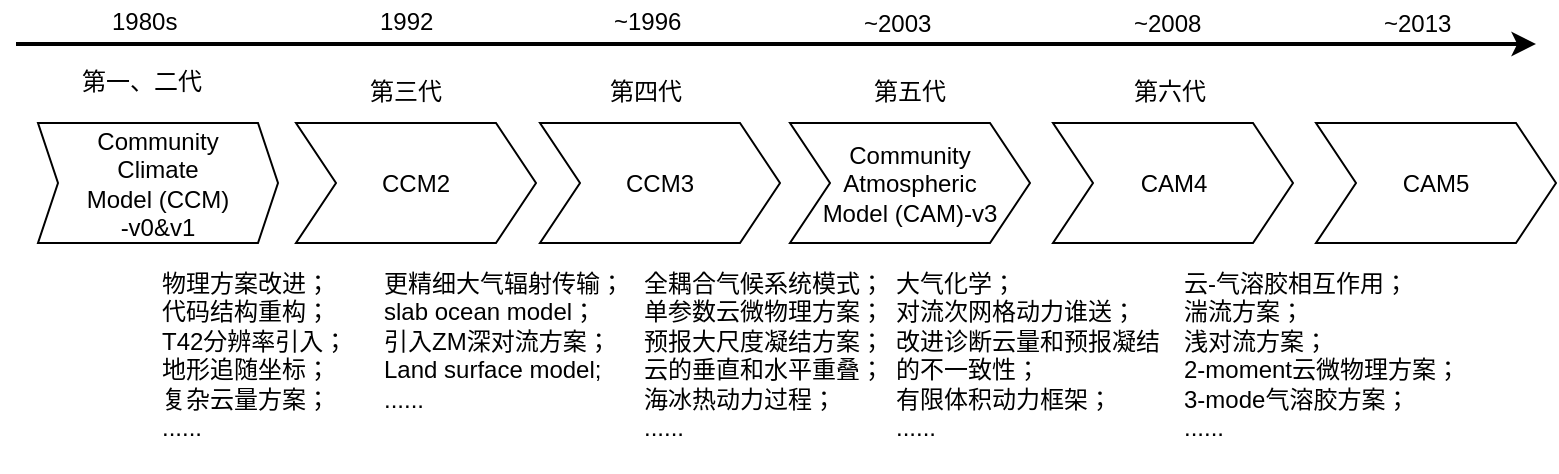 <mxfile version="10.6.7" type="github"><diagram id="yviibQ4eNiCCNetYqgeV" name="ç¬¬ 1 é¡µ"><mxGraphModel dx="865" dy="593" grid="1" gridSize="10" guides="1" tooltips="1" connect="1" arrows="1" fold="1" page="1" pageScale="1" pageWidth="827" pageHeight="1169" math="0" shadow="0"><root><mxCell id="0"/><mxCell id="1" parent="0"/><mxCell id="P2WO9MebloP_8y7KyNzN-1" value="Community &lt;br&gt;Climate &lt;br&gt;Model (CCM)&lt;br&gt;-v0&amp;amp;v1" style="shape=step;perimeter=stepPerimeter;whiteSpace=wrap;html=1;fixedSize=1;size=10;" parent="1" vertex="1"><mxGeometry x="31" y="128.5" width="120" height="60" as="geometry"/></mxCell><mxCell id="P2WO9MebloP_8y7KyNzN-2" value="CCM2" style="shape=step;perimeter=stepPerimeter;whiteSpace=wrap;html=1;fixedSize=1;" parent="1" vertex="1"><mxGeometry x="160" y="128.5" width="120" height="60" as="geometry"/></mxCell><mxCell id="P2WO9MebloP_8y7KyNzN-5" value="CCM3" style="shape=step;perimeter=stepPerimeter;whiteSpace=wrap;html=1;fixedSize=1;" parent="1" vertex="1"><mxGeometry x="282" y="128.5" width="120" height="60" as="geometry"/></mxCell><mxCell id="P2WO9MebloP_8y7KyNzN-6" value="Community &lt;br&gt;Atmospheric &lt;br&gt;Model (CAM)-v3" style="shape=step;perimeter=stepPerimeter;whiteSpace=wrap;html=1;fixedSize=1;" parent="1" vertex="1"><mxGeometry x="407" y="128.5" width="120" height="60" as="geometry"/></mxCell><mxCell id="P2WO9MebloP_8y7KyNzN-7" value="CAM4" style="shape=step;perimeter=stepPerimeter;whiteSpace=wrap;html=1;fixedSize=1;" parent="1" vertex="1"><mxGeometry x="538.5" y="128.5" width="120" height="60" as="geometry"/></mxCell><mxCell id="P2WO9MebloP_8y7KyNzN-8" value="CAM5" style="shape=step;perimeter=stepPerimeter;whiteSpace=wrap;html=1;fixedSize=1;" parent="1" vertex="1"><mxGeometry x="670" y="128.5" width="120" height="60" as="geometry"/></mxCell><mxCell id="P2WO9MebloP_8y7KyNzN-12" value="1980s" style="text;html=1;resizable=0;points=[];autosize=1;align=left;verticalAlign=top;spacingTop=-4;" parent="1" vertex="1"><mxGeometry x="66" y="67.5" width="50" height="20" as="geometry"/></mxCell><mxCell id="P2WO9MebloP_8y7KyNzN-13" value="~1996" style="text;html=1;resizable=0;points=[];autosize=1;align=left;verticalAlign=top;spacingTop=-4;" parent="1" vertex="1"><mxGeometry x="317" y="67.5" width="50" height="20" as="geometry"/></mxCell><mxCell id="P2WO9MebloP_8y7KyNzN-14" value="~2008" style="text;html=1;resizable=0;points=[];autosize=1;align=left;verticalAlign=top;spacingTop=-4;" parent="1" vertex="1"><mxGeometry x="577" y="69" width="50" height="20" as="geometry"/></mxCell><mxCell id="P2WO9MebloP_8y7KyNzN-15" value="~2003" style="text;html=1;resizable=0;points=[];autosize=1;align=left;verticalAlign=top;spacingTop=-4;" parent="1" vertex="1"><mxGeometry x="442" y="69" width="50" height="20" as="geometry"/></mxCell><mxCell id="P2WO9MebloP_8y7KyNzN-17" value="1992" style="text;html=1;resizable=0;points=[];autosize=1;align=left;verticalAlign=top;spacingTop=-4;" parent="1" vertex="1"><mxGeometry x="200" y="67.5" width="40" height="20" as="geometry"/></mxCell><mxCell id="P2WO9MebloP_8y7KyNzN-18" value="第四代" style="text;html=1;resizable=0;points=[];autosize=1;align=left;verticalAlign=top;spacingTop=-4;" parent="1" vertex="1"><mxGeometry x="315" y="102.5" width="50" height="20" as="geometry"/></mxCell><mxCell id="P2WO9MebloP_8y7KyNzN-19" value="第五代" style="text;html=1;resizable=0;points=[];autosize=1;align=left;verticalAlign=top;spacingTop=-4;" parent="1" vertex="1"><mxGeometry x="447" y="102.5" width="50" height="20" as="geometry"/></mxCell><mxCell id="P2WO9MebloP_8y7KyNzN-20" value="第六代" style="text;html=1;resizable=0;points=[];autosize=1;align=left;verticalAlign=top;spacingTop=-4;" parent="1" vertex="1"><mxGeometry x="576.5" y="102.5" width="50" height="20" as="geometry"/></mxCell><mxCell id="P2WO9MebloP_8y7KyNzN-21" value="第三代" style="text;html=1;resizable=0;points=[];autosize=1;align=left;verticalAlign=top;spacingTop=-4;" parent="1" vertex="1"><mxGeometry x="195" y="102.5" width="50" height="20" as="geometry"/></mxCell><mxCell id="P2WO9MebloP_8y7KyNzN-22" value="第一、二代" style="text;html=1;resizable=0;points=[];autosize=1;align=left;verticalAlign=top;spacingTop=-4;" parent="1" vertex="1"><mxGeometry x="51" y="98" width="80" height="20" as="geometry"/></mxCell><mxCell id="P2WO9MebloP_8y7KyNzN-23" value="~2013" style="text;html=1;resizable=0;points=[];autosize=1;align=left;verticalAlign=top;spacingTop=-4;" parent="1" vertex="1"><mxGeometry x="702" y="69" width="50" height="20" as="geometry"/></mxCell><mxCell id="P2WO9MebloP_8y7KyNzN-24" value="" style="endArrow=classic;html=1;strokeWidth=2;" parent="1" edge="1"><mxGeometry width="50" height="50" relative="1" as="geometry"><mxPoint x="20" y="89" as="sourcePoint"/><mxPoint x="780" y="89" as="targetPoint"/></mxGeometry></mxCell><mxCell id="ZL25Dkmzk6AyiWh0gpIO-1" value="物理方案改进；&lt;br&gt;代码结构重构；&lt;br&gt;T42分辨率引入；&lt;br&gt;地形追随坐标；&lt;br&gt;复杂云量方案；&lt;br&gt;......&lt;br&gt;" style="text;html=1;resizable=0;points=[];autosize=1;align=left;verticalAlign=top;spacingTop=-4;" vertex="1" parent="1"><mxGeometry x="91" y="199" width="110" height="90" as="geometry"/></mxCell><mxCell id="ZL25Dkmzk6AyiWh0gpIO-4" value="更精细大气辐射传输；&lt;br&gt;slab ocean model；&lt;br&gt;引入ZM深对流方案；&lt;br&gt;Land surface model;&amp;nbsp;&lt;br&gt;......&lt;br&gt;&lt;br&gt;" style="text;html=1;resizable=0;points=[];autosize=1;align=left;verticalAlign=top;spacingTop=-4;" vertex="1" parent="1"><mxGeometry x="202" y="199" width="140" height="90" as="geometry"/></mxCell><mxCell id="ZL25Dkmzk6AyiWh0gpIO-7" value="全耦合气候系统模式；&lt;br&gt;单参数云微物理方案；&lt;br&gt;预报大尺度凝结方案；&lt;br&gt;云的垂直和水平重叠；&lt;br&gt;海冰热动力过程；&lt;br&gt;......&lt;br&gt;" style="text;html=1;resizable=0;points=[];autosize=1;align=left;verticalAlign=top;spacingTop=-4;" vertex="1" parent="1"><mxGeometry x="332" y="199" width="140" height="90" as="geometry"/></mxCell><mxCell id="ZL25Dkmzk6AyiWh0gpIO-8" value="&lt;div style=&quot;text-align: left&quot;&gt;&lt;span&gt;大气化学；&lt;/span&gt;&lt;/div&gt;&lt;div style=&quot;text-align: left&quot;&gt;&lt;span&gt;对流次网格动力谁送；&lt;/span&gt;&lt;/div&gt;&lt;div style=&quot;text-align: left&quot;&gt;&lt;span&gt;改进诊断云量和预报&lt;/span&gt;&lt;span&gt;凝结&lt;/span&gt;&lt;/div&gt;&lt;div style=&quot;text-align: left&quot;&gt;&lt;span&gt;的不一致性；&lt;/span&gt;&lt;/div&gt;&lt;div style=&quot;text-align: left&quot;&gt;&lt;span&gt;有限体积动力框架；&lt;/span&gt;&lt;/div&gt;&lt;div style=&quot;text-align: left&quot;&gt;......&lt;/div&gt;&lt;div style=&quot;text-align: left&quot;&gt;&lt;br&gt;&lt;/div&gt;" style="text;html=1;resizable=0;points=[];autosize=1;align=left;verticalAlign=top;spacingTop=-4;" vertex="1" parent="1"><mxGeometry x="457.5" y="199" width="150" height="100" as="geometry"/></mxCell><mxCell id="ZL25Dkmzk6AyiWh0gpIO-9" value="云-气溶胶相互作用；&lt;br&gt;湍流方案；&lt;br&gt;浅对流方案；&lt;br&gt;2-moment云微物理方案；&lt;br&gt;3-mode气溶胶方案；&lt;br&gt;......&lt;br&gt;" style="text;html=1;resizable=0;points=[];autosize=1;align=left;verticalAlign=top;spacingTop=-4;" vertex="1" parent="1"><mxGeometry x="602" y="199" width="150" height="90" as="geometry"/></mxCell></root></mxGraphModel></diagram></mxfile>